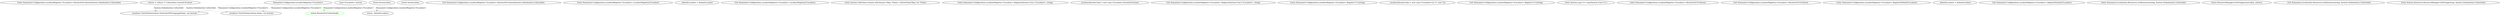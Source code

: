 digraph  {
m1_6 [cluster="Humanizer.Configuration.LocaliserRegistry<TLocaliser>.ResolveForCulture(System.Globalization.CultureInfo)", file="LocaliserRegistry.cs", label="Entry Humanizer.Configuration.LocaliserRegistry<TLocaliser>.ResolveForCulture(System.Globalization.CultureInfo)", span="36-36"];
m1_9 [cluster="Humanizer.Configuration.LocaliserRegistry<TLocaliser>.ResolveForCulture(System.Globalization.CultureInfo)", file="LocaliserRegistry.cs", label="_localisers.TryGetValue(culture.Name, out factory)", span="42-42"];
m1_11 [cluster="Humanizer.Configuration.LocaliserRegistry<TLocaliser>.ResolveForCulture(System.Globalization.CultureInfo)", file="LocaliserRegistry.cs", label="_localisers.TryGetValue(culture.TwoLetterISOLanguageName, out factory)", span="45-45"];
m1_13 [cluster="Humanizer.Configuration.LocaliserRegistry<TLocaliser>.ResolveForCulture(System.Globalization.CultureInfo)", file="LocaliserRegistry.cs", label="return _defaultLocaliser;", span="48-48"];
m1_7 [cluster="Humanizer.Configuration.LocaliserRegistry<TLocaliser>.ResolveForCulture(System.Globalization.CultureInfo)", file="LocaliserRegistry.cs", label="culture = culture ?? CultureInfo.CurrentUICulture", span="38-38"];
m1_8 [cluster="Humanizer.Configuration.LocaliserRegistry<TLocaliser>.ResolveForCulture(System.Globalization.CultureInfo)", file="LocaliserRegistry.cs", label="Lazy<TLocaliser> factory", span="40-40"];
m1_10 [cluster="Humanizer.Configuration.LocaliserRegistry<TLocaliser>.ResolveForCulture(System.Globalization.CultureInfo)", file="LocaliserRegistry.cs", label="return factory.Value;", span="43-43"];
m1_12 [cluster="Humanizer.Configuration.LocaliserRegistry<TLocaliser>.ResolveForCulture(System.Globalization.CultureInfo)", file="LocaliserRegistry.cs", label="return factory.Value;", span="46-46"];
m1_14 [cluster="Humanizer.Configuration.LocaliserRegistry<TLocaliser>.ResolveForCulture(System.Globalization.CultureInfo)", file="LocaliserRegistry.cs", label="Exit Humanizer.Configuration.LocaliserRegistry<TLocaliser>.ResolveForCulture(System.Globalization.CultureInfo)", span="36-36"];
m1_0 [cluster="Humanizer.Configuration.LocaliserRegistry<TLocaliser>.LocaliserRegistry(TLocaliser)", file="LocaliserRegistry.cs", label="Entry Humanizer.Configuration.LocaliserRegistry<TLocaliser>.LocaliserRegistry(TLocaliser)", span="19-19"];
m1_1 [cluster="Humanizer.Configuration.LocaliserRegistry<TLocaliser>.LocaliserRegistry(TLocaliser)", file="LocaliserRegistry.cs", label="_defaultLocaliser = defaultLocaliser", span="21-21"];
m1_2 [cluster="Humanizer.Configuration.LocaliserRegistry<TLocaliser>.LocaliserRegistry(TLocaliser)", file="LocaliserRegistry.cs", label="Exit Humanizer.Configuration.LocaliserRegistry<TLocaliser>.LocaliserRegistry(TLocaliser)", span="19-19"];
m1_15 [cluster="System.Collections.Generic.IDictionary<TKey, TValue>.TryGetValue(TKey, out TValue)", file="LocaliserRegistry.cs", label="Entry System.Collections.Generic.IDictionary<TKey, TValue>.TryGetValue(TKey, out TValue)", span="0-0"];
m1_24 [cluster="Humanizer.Configuration.LocaliserRegistry<TLocaliser>.Register(System.Func<TLocaliser>, string)", file="LocaliserRegistry.cs", label="Entry Humanizer.Configuration.LocaliserRegistry<TLocaliser>.Register(System.Func<TLocaliser>, string)", span="63-63"];
m1_25 [cluster="Humanizer.Configuration.LocaliserRegistry<TLocaliser>.Register(System.Func<TLocaliser>, string)", file="LocaliserRegistry.cs", label="_localisers[localeCode] = new Lazy<TLocaliser>(localiserFactory)", span="65-65"];
m1_26 [cluster="Humanizer.Configuration.LocaliserRegistry<TLocaliser>.Register(System.Func<TLocaliser>, string)", file="LocaliserRegistry.cs", label="Exit Humanizer.Configuration.LocaliserRegistry<TLocaliser>.Register(System.Func<TLocaliser>, string)", span="63-63"];
m1_16 [cluster="Humanizer.Configuration.LocaliserRegistry<TLocaliser>.Register<T>(string)", file="LocaliserRegistry.cs", label="Entry Humanizer.Configuration.LocaliserRegistry<TLocaliser>.Register<T>(string)", span="54-54"];
m1_17 [cluster="Humanizer.Configuration.LocaliserRegistry<TLocaliser>.Register<T>(string)", file="LocaliserRegistry.cs", label="_localisers[localeCode] = new Lazy<TLocaliser>(() => new T())", span="57-57"];
m1_18 [cluster="Humanizer.Configuration.LocaliserRegistry<TLocaliser>.Register<T>(string)", file="LocaliserRegistry.cs", label="Exit Humanizer.Configuration.LocaliserRegistry<TLocaliser>.Register<T>(string)", span="54-54"];
m1_19 [cluster="System.Lazy<T>.Lazy(System.Func<T>)", file="LocaliserRegistry.cs", label="Entry System.Lazy<T>.Lazy(System.Func<T>)", span="0-0"];
m1_3 [cluster="Humanizer.Configuration.LocaliserRegistry<TLocaliser>.ResolveForUiCulture()", file="LocaliserRegistry.cs", label="Entry Humanizer.Configuration.LocaliserRegistry<TLocaliser>.ResolveForUiCulture()", span="27-27"];
m1_4 [cluster="Humanizer.Configuration.LocaliserRegistry<TLocaliser>.ResolveForUiCulture()", color=green, community=0, file="LocaliserRegistry.cs", label="return ResolveForCulture(null);", prediction=0, span="29-29"];
m1_5 [cluster="Humanizer.Configuration.LocaliserRegistry<TLocaliser>.ResolveForUiCulture()", file="LocaliserRegistry.cs", label="Exit Humanizer.Configuration.LocaliserRegistry<TLocaliser>.ResolveForUiCulture()", span="27-27"];
m1_27 [cluster="Humanizer.Configuration.LocaliserRegistry<TLocaliser>.RegisterDefault(TLocaliser)", file="LocaliserRegistry.cs", label="Entry Humanizer.Configuration.LocaliserRegistry<TLocaliser>.RegisterDefault(TLocaliser)", span="71-71"];
m1_28 [cluster="Humanizer.Configuration.LocaliserRegistry<TLocaliser>.RegisterDefault(TLocaliser)", file="LocaliserRegistry.cs", label="_defaultLocaliser = defaultLocaliser", span="73-73"];
m1_29 [cluster="Humanizer.Configuration.LocaliserRegistry<TLocaliser>.RegisterDefault(TLocaliser)", file="LocaliserRegistry.cs", label="Exit Humanizer.Configuration.LocaliserRegistry<TLocaliser>.RegisterDefault(TLocaliser)", span="71-71"];
m1_30 [file="LocaliserRegistry.cs", label="Humanizer.Configuration.LocaliserRegistry<TLocaliser>", span=""];
m2_0 [cluster="Humanizer.Localisation.Resources.GetResource(string, System.Globalization.CultureInfo)", file="Resources.cs", label="Entry Humanizer.Localisation.Resources.GetResource(string, System.Globalization.CultureInfo)", span="18-18"];
m2_1 [cluster="Humanizer.Localisation.Resources.GetResource(string, System.Globalization.CultureInfo)", file="Resources.cs", label="return ResourceManager.GetString(resourceKey, culture);", span="20-20"];
m2_2 [cluster="Humanizer.Localisation.Resources.GetResource(string, System.Globalization.CultureInfo)", file="Resources.cs", label="Exit Humanizer.Localisation.Resources.GetResource(string, System.Globalization.CultureInfo)", span="18-18"];
m2_3 [cluster="System.Resources.ResourceManager.GetString(string, System.Globalization.CultureInfo)", file="Resources.cs", label="Entry System.Resources.ResourceManager.GetString(string, System.Globalization.CultureInfo)", span="0-0"];
m1_7 -> m1_9  [color=darkseagreen4, key=1, label="System.Globalization.CultureInfo", style=dashed];
m1_7 -> m1_11  [color=darkseagreen4, key=1, label="System.Globalization.CultureInfo", style=dashed];
m1_30 -> m1_4  [color=green, key=1, label="Humanizer.Configuration.LocaliserRegistry<TLocaliser>", style=dashed];
m1_30 -> m1_9  [color=darkseagreen4, key=1, label="Humanizer.Configuration.LocaliserRegistry<TLocaliser>", style=dashed];
m1_30 -> m1_11  [color=darkseagreen4, key=1, label="Humanizer.Configuration.LocaliserRegistry<TLocaliser>", style=dashed];
m1_30 -> m1_13  [color=darkseagreen4, key=1, label="Humanizer.Configuration.LocaliserRegistry<TLocaliser>", style=dashed];
}
